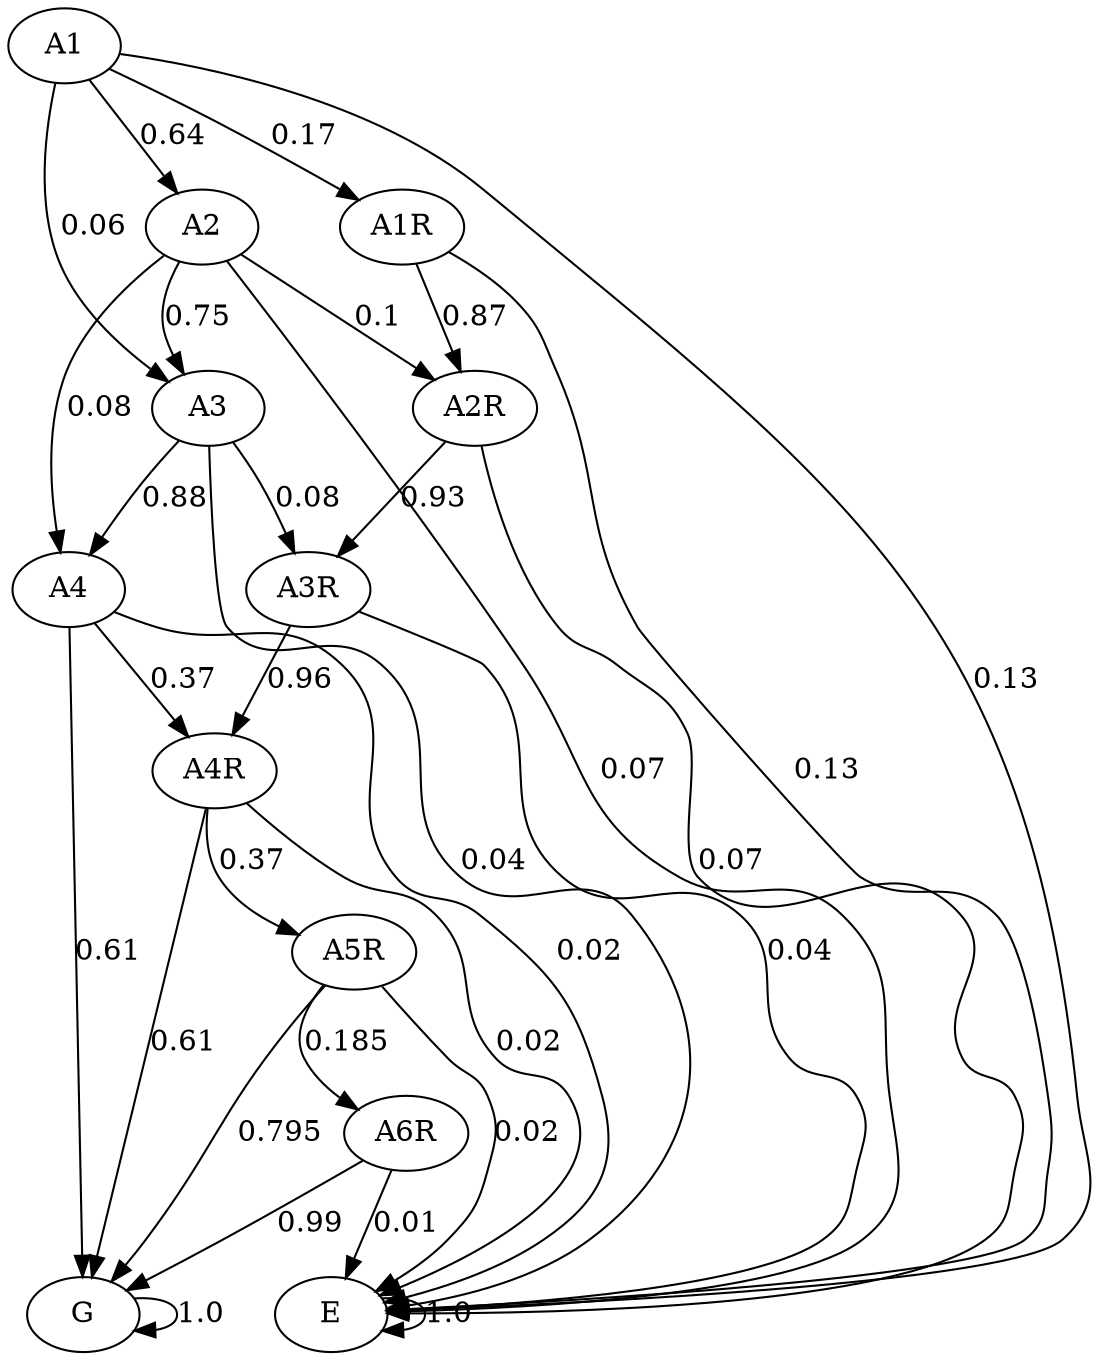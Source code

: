 digraph  {
A1;
A2;
A3;
A4;
A1R;
A2R;
A3R;
A4R;
A5R;
A6R;
G;
E;
A1 -> A2  [key=0, label="0.64", weight="0.64"];
A1 -> A3  [key=0, label="0.06", weight="0.06"];
A1 -> A1R  [key=0, label="0.17", weight="0.17"];
A1 -> E  [key=0, label="0.13", weight="0.13"];
A2 -> A3  [key=0, label="0.75", weight="0.75"];
A2 -> A4  [key=0, label="0.08", weight="0.08"];
A2 -> A2R  [key=0, label="0.1", weight="0.1"];
A2 -> E  [key=0, label="0.07", weight="0.07"];
A3 -> A4  [key=0, label="0.88", weight="0.88"];
A3 -> A3R  [key=0, label="0.08", weight="0.08"];
A3 -> E  [key=0, label="0.04", weight="0.04"];
A4 -> A4R  [key=0, label="0.37", weight="0.37"];
A4 -> G  [key=0, label="0.61", weight="0.61"];
A4 -> E  [key=0, label="0.02", weight="0.02"];
A1R -> A2R  [key=0, label="0.87", weight="0.87"];
A1R -> E  [key=0, label="0.13", weight="0.13"];
A2R -> A3R  [key=0, label="0.93", weight="0.93"];
A2R -> E  [key=0, label="0.07", weight="0.07"];
A3R -> A4R  [key=0, label="0.96", weight="0.96"];
A3R -> E  [key=0, label="0.04", weight="0.04"];
A4R -> A5R  [key=0, label="0.37", weight="0.37"];
A4R -> G  [key=0, label="0.61", weight="0.61"];
A4R -> E  [key=0, label="0.02", weight="0.02"];
A5R -> A6R  [key=0, label="0.185", weight="0.185"];
A5R -> G  [key=0, label="0.795", weight="0.795"];
A5R -> E  [key=0, label="0.02", weight="0.02"];
A6R -> G  [key=0, label="0.99", weight="0.99"];
A6R -> E  [key=0, label="0.01", weight="0.01"];
G -> G  [key=0, label="1.0", weight="1.0"];
E -> E  [key=0, label="1.0", weight="1.0"];
}

